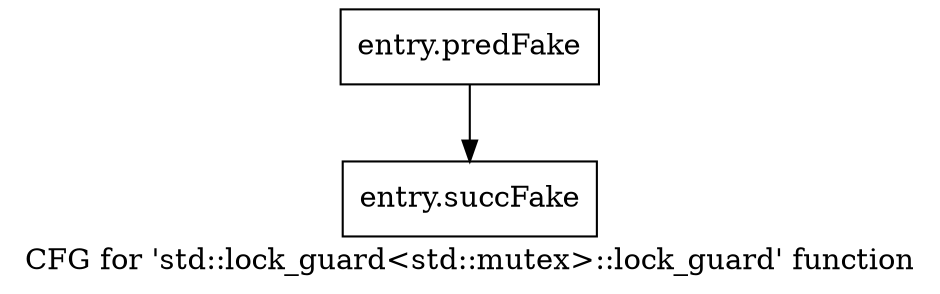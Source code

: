digraph "CFG for 'std::lock_guard\<std::mutex\>::lock_guard' function" {
	label="CFG for 'std::lock_guard\<std::mutex\>::lock_guard' function";

	Node0x5643450 [shape=record,filename="",linenumber="",label="{entry.predFake}"];
	Node0x5643450 -> Node0x54fcb50[ callList="" memoryops="" filename="/tools/Xilinx/Vitis_HLS/2023.1/tps/lnx64/gcc-8.3.0/lib/gcc/x86_64-pc-linux-gnu/8.3.0/../../../../include/c++/8.3.0/bits/std_mutex.h" execusionnum="29"];
	Node0x54fcb50 [shape=record,filename="/tools/Xilinx/Vitis_HLS/2023.1/tps/lnx64/gcc-8.3.0/lib/gcc/x86_64-pc-linux-gnu/8.3.0/../../../../include/c++/8.3.0/bits/std_mutex.h",linenumber="162",label="{entry.succFake}"];
}
